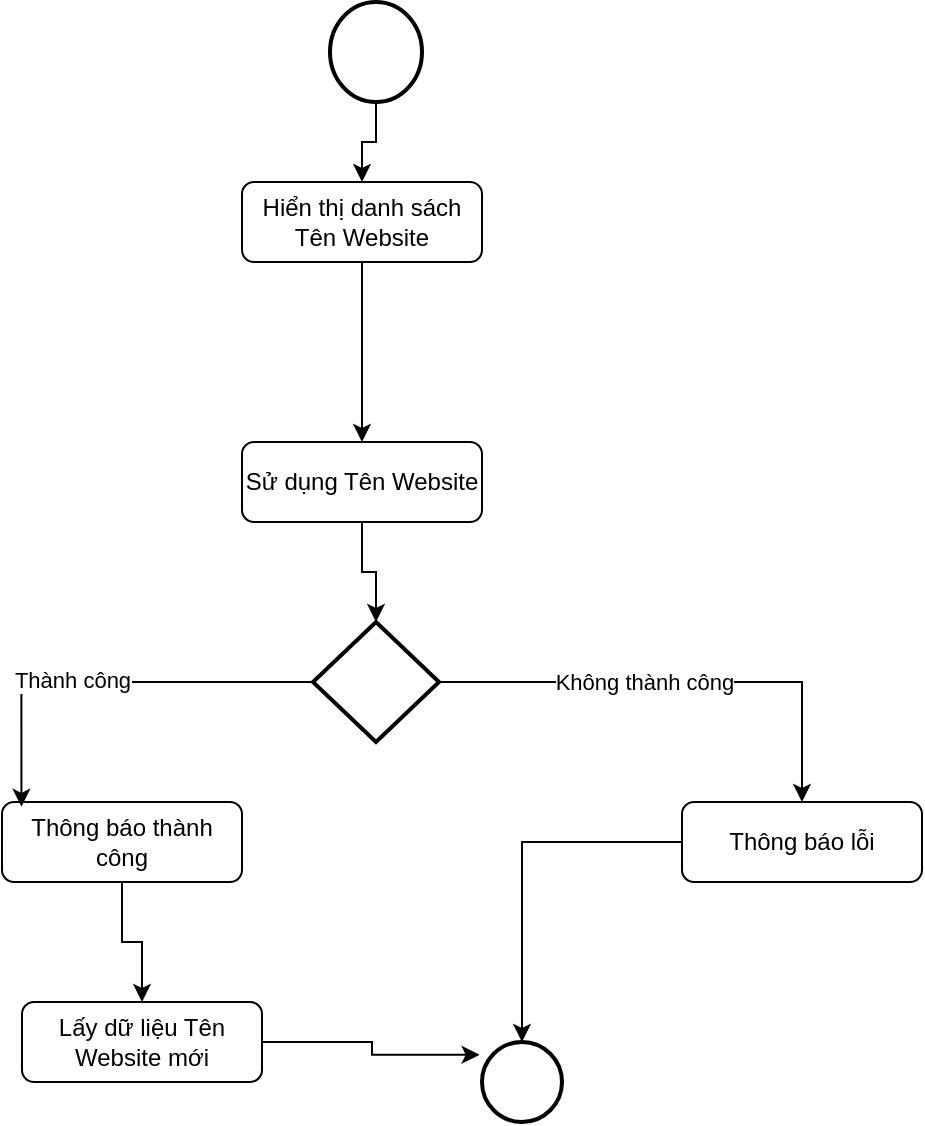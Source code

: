<mxfile version="22.1.21" type="device">
  <diagram id="C5RBs43oDa-KdzZeNtuy" name="Page-1">
    <mxGraphModel dx="1290" dy="621" grid="1" gridSize="10" guides="1" tooltips="1" connect="1" arrows="1" fold="1" page="1" pageScale="1" pageWidth="827" pageHeight="1169" math="0" shadow="0">
      <root>
        <mxCell id="WIyWlLk6GJQsqaUBKTNV-0" />
        <mxCell id="WIyWlLk6GJQsqaUBKTNV-1" parent="WIyWlLk6GJQsqaUBKTNV-0" />
        <mxCell id="09UxBDnxdtPG8w_ky1Fv-2" style="edgeStyle=orthogonalEdgeStyle;rounded=0;orthogonalLoop=1;jettySize=auto;html=1;" edge="1" parent="WIyWlLk6GJQsqaUBKTNV-1" source="WIyWlLk6GJQsqaUBKTNV-7" target="WIyWlLk6GJQsqaUBKTNV-12">
          <mxGeometry relative="1" as="geometry" />
        </mxCell>
        <mxCell id="WIyWlLk6GJQsqaUBKTNV-7" value="Hiển thị danh sách Tên Website" style="rounded=1;whiteSpace=wrap;html=1;fontSize=12;glass=0;strokeWidth=1;shadow=0;" parent="WIyWlLk6GJQsqaUBKTNV-1" vertex="1">
          <mxGeometry x="320" y="190" width="120" height="40" as="geometry" />
        </mxCell>
        <mxCell id="09UxBDnxdtPG8w_ky1Fv-4" style="edgeStyle=orthogonalEdgeStyle;rounded=0;orthogonalLoop=1;jettySize=auto;html=1;" edge="1" parent="WIyWlLk6GJQsqaUBKTNV-1" source="WIyWlLk6GJQsqaUBKTNV-12" target="09UxBDnxdtPG8w_ky1Fv-3">
          <mxGeometry relative="1" as="geometry" />
        </mxCell>
        <mxCell id="WIyWlLk6GJQsqaUBKTNV-12" value="Sử dụng Tên Website" style="rounded=1;whiteSpace=wrap;html=1;fontSize=12;glass=0;strokeWidth=1;shadow=0;" parent="WIyWlLk6GJQsqaUBKTNV-1" vertex="1">
          <mxGeometry x="320" y="320" width="120" height="40" as="geometry" />
        </mxCell>
        <mxCell id="09UxBDnxdtPG8w_ky1Fv-0" value="" style="strokeWidth=2;html=1;shape=mxgraph.flowchart.start_2;whiteSpace=wrap;" vertex="1" parent="WIyWlLk6GJQsqaUBKTNV-1">
          <mxGeometry x="440" y="620" width="40" height="40" as="geometry" />
        </mxCell>
        <mxCell id="09UxBDnxdtPG8w_ky1Fv-5" value="" style="edgeStyle=orthogonalEdgeStyle;rounded=0;orthogonalLoop=1;jettySize=auto;html=1;" edge="1" parent="WIyWlLk6GJQsqaUBKTNV-1" source="09UxBDnxdtPG8w_ky1Fv-1" target="WIyWlLk6GJQsqaUBKTNV-7">
          <mxGeometry relative="1" as="geometry" />
        </mxCell>
        <mxCell id="09UxBDnxdtPG8w_ky1Fv-1" value="" style="strokeWidth=2;html=1;shape=mxgraph.flowchart.start_2;whiteSpace=wrap;" vertex="1" parent="WIyWlLk6GJQsqaUBKTNV-1">
          <mxGeometry x="364" y="100" width="46" height="50" as="geometry" />
        </mxCell>
        <mxCell id="09UxBDnxdtPG8w_ky1Fv-13" style="edgeStyle=orthogonalEdgeStyle;rounded=0;orthogonalLoop=1;jettySize=auto;html=1;" edge="1" parent="WIyWlLk6GJQsqaUBKTNV-1" source="09UxBDnxdtPG8w_ky1Fv-3" target="09UxBDnxdtPG8w_ky1Fv-12">
          <mxGeometry relative="1" as="geometry" />
        </mxCell>
        <mxCell id="09UxBDnxdtPG8w_ky1Fv-14" value="Không thành công" style="edgeLabel;html=1;align=center;verticalAlign=middle;resizable=0;points=[];" vertex="1" connectable="0" parent="09UxBDnxdtPG8w_ky1Fv-13">
          <mxGeometry x="-0.642" y="-1" relative="1" as="geometry">
            <mxPoint x="59" y="-1" as="offset" />
          </mxGeometry>
        </mxCell>
        <mxCell id="09UxBDnxdtPG8w_ky1Fv-3" value="" style="strokeWidth=2;html=1;shape=mxgraph.flowchart.decision;whiteSpace=wrap;" vertex="1" parent="WIyWlLk6GJQsqaUBKTNV-1">
          <mxGeometry x="355.5" y="410" width="63" height="60" as="geometry" />
        </mxCell>
        <mxCell id="09UxBDnxdtPG8w_ky1Fv-10" value="" style="edgeStyle=orthogonalEdgeStyle;rounded=0;orthogonalLoop=1;jettySize=auto;html=1;" edge="1" parent="WIyWlLk6GJQsqaUBKTNV-1" source="09UxBDnxdtPG8w_ky1Fv-6" target="09UxBDnxdtPG8w_ky1Fv-9">
          <mxGeometry relative="1" as="geometry" />
        </mxCell>
        <mxCell id="09UxBDnxdtPG8w_ky1Fv-6" value="Thông báo thành công" style="rounded=1;whiteSpace=wrap;html=1;fontSize=12;glass=0;strokeWidth=1;shadow=0;" vertex="1" parent="WIyWlLk6GJQsqaUBKTNV-1">
          <mxGeometry x="200" y="500" width="120" height="40" as="geometry" />
        </mxCell>
        <mxCell id="09UxBDnxdtPG8w_ky1Fv-7" style="edgeStyle=orthogonalEdgeStyle;rounded=0;orthogonalLoop=1;jettySize=auto;html=1;entryX=0.081;entryY=0.06;entryDx=0;entryDy=0;entryPerimeter=0;exitX=0;exitY=0.5;exitDx=0;exitDy=0;exitPerimeter=0;" edge="1" parent="WIyWlLk6GJQsqaUBKTNV-1" source="09UxBDnxdtPG8w_ky1Fv-3" target="09UxBDnxdtPG8w_ky1Fv-6">
          <mxGeometry relative="1" as="geometry" />
        </mxCell>
        <mxCell id="09UxBDnxdtPG8w_ky1Fv-8" value="Thành công" style="edgeLabel;html=1;align=center;verticalAlign=middle;resizable=0;points=[];" vertex="1" connectable="0" parent="09UxBDnxdtPG8w_ky1Fv-7">
          <mxGeometry x="0.159" y="-1" relative="1" as="geometry">
            <mxPoint as="offset" />
          </mxGeometry>
        </mxCell>
        <mxCell id="09UxBDnxdtPG8w_ky1Fv-9" value="Lấy dữ liệu Tên Website mới" style="rounded=1;whiteSpace=wrap;html=1;fontSize=12;glass=0;strokeWidth=1;shadow=0;" vertex="1" parent="WIyWlLk6GJQsqaUBKTNV-1">
          <mxGeometry x="210" y="600" width="120" height="40" as="geometry" />
        </mxCell>
        <mxCell id="09UxBDnxdtPG8w_ky1Fv-11" style="edgeStyle=orthogonalEdgeStyle;rounded=0;orthogonalLoop=1;jettySize=auto;html=1;entryX=-0.03;entryY=0.16;entryDx=0;entryDy=0;entryPerimeter=0;" edge="1" parent="WIyWlLk6GJQsqaUBKTNV-1" source="09UxBDnxdtPG8w_ky1Fv-9" target="09UxBDnxdtPG8w_ky1Fv-0">
          <mxGeometry relative="1" as="geometry" />
        </mxCell>
        <mxCell id="09UxBDnxdtPG8w_ky1Fv-15" style="edgeStyle=orthogonalEdgeStyle;rounded=0;orthogonalLoop=1;jettySize=auto;html=1;" edge="1" parent="WIyWlLk6GJQsqaUBKTNV-1" source="09UxBDnxdtPG8w_ky1Fv-12" target="09UxBDnxdtPG8w_ky1Fv-0">
          <mxGeometry relative="1" as="geometry" />
        </mxCell>
        <mxCell id="09UxBDnxdtPG8w_ky1Fv-12" value="Thông báo lỗi" style="rounded=1;whiteSpace=wrap;html=1;fontSize=12;glass=0;strokeWidth=1;shadow=0;" vertex="1" parent="WIyWlLk6GJQsqaUBKTNV-1">
          <mxGeometry x="540" y="500" width="120" height="40" as="geometry" />
        </mxCell>
      </root>
    </mxGraphModel>
  </diagram>
</mxfile>
